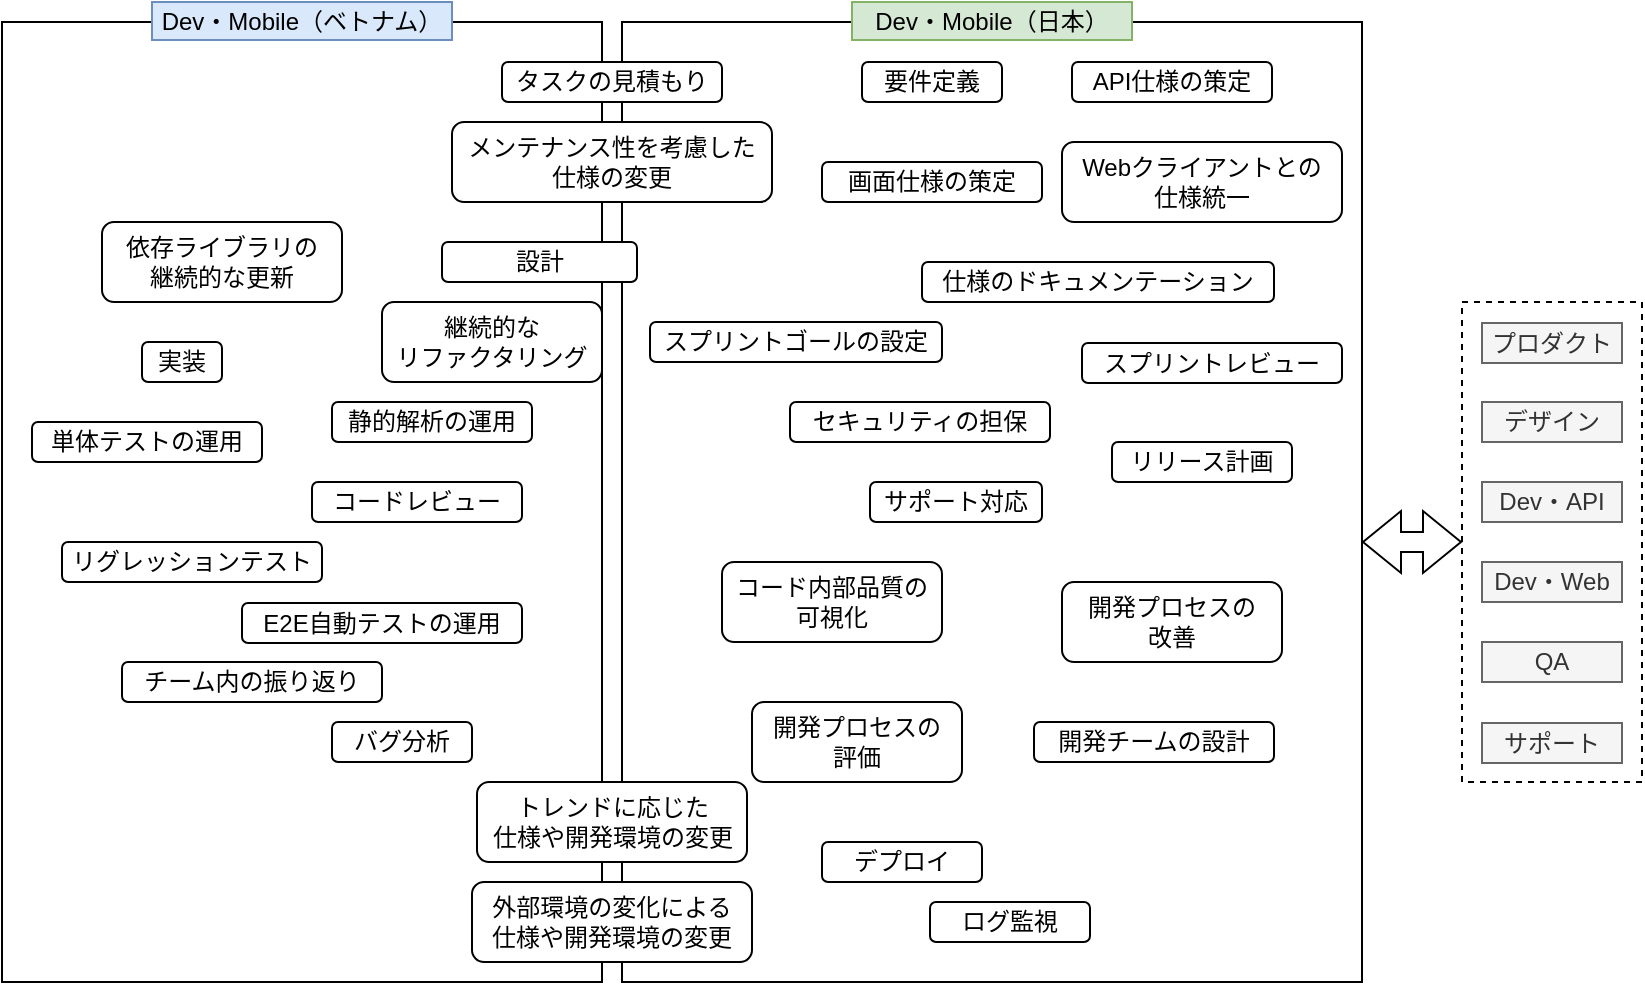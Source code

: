 <mxfile version="22.1.5" type="device">
  <diagram name="ページ1" id="44k2AwJgWq7LITa2MMVN">
    <mxGraphModel dx="1911" dy="1214" grid="1" gridSize="10" guides="1" tooltips="1" connect="1" arrows="1" fold="1" page="1" pageScale="1" pageWidth="827" pageHeight="1169" math="0" shadow="0">
      <root>
        <mxCell id="0" />
        <mxCell id="1" parent="0" />
        <mxCell id="nx6ylVApqovj3rBcXHf--49" value="" style="rounded=0;whiteSpace=wrap;html=1;fillColor=none;dashed=1;" vertex="1" parent="1">
          <mxGeometry x="740" y="160" width="90" height="240" as="geometry" />
        </mxCell>
        <mxCell id="nx6ylVApqovj3rBcXHf--47" value="" style="rounded=0;whiteSpace=wrap;html=1;fillColor=none;" vertex="1" parent="1">
          <mxGeometry x="320" y="20" width="370" height="480" as="geometry" />
        </mxCell>
        <mxCell id="nx6ylVApqovj3rBcXHf--42" value="" style="rounded=0;whiteSpace=wrap;html=1;fillColor=none;" vertex="1" parent="1">
          <mxGeometry x="10" y="20" width="300" height="480" as="geometry" />
        </mxCell>
        <mxCell id="DeSURFavH04fWO_Z-Beb-1" value="設計" style="rounded=1;whiteSpace=wrap;html=1;" parent="1" vertex="1">
          <mxGeometry x="230" y="130" width="97.5" height="20" as="geometry" />
        </mxCell>
        <mxCell id="DeSURFavH04fWO_Z-Beb-2" value="実装" style="rounded=1;whiteSpace=wrap;html=1;" parent="1" vertex="1">
          <mxGeometry x="80" y="180" width="40" height="20" as="geometry" />
        </mxCell>
        <mxCell id="DeSURFavH04fWO_Z-Beb-3" value="リグレッションテスト" style="rounded=1;whiteSpace=wrap;html=1;" parent="1" vertex="1">
          <mxGeometry x="40" y="280" width="130" height="20" as="geometry" />
        </mxCell>
        <mxCell id="DeSURFavH04fWO_Z-Beb-4" value="継続的な&lt;br&gt;リファクタリング" style="rounded=1;whiteSpace=wrap;html=1;" parent="1" vertex="1">
          <mxGeometry x="200" y="160" width="110" height="40" as="geometry" />
        </mxCell>
        <mxCell id="DeSURFavH04fWO_Z-Beb-5" value="バグ分析" style="rounded=1;whiteSpace=wrap;html=1;" parent="1" vertex="1">
          <mxGeometry x="175" y="370" width="70" height="20" as="geometry" />
        </mxCell>
        <mxCell id="nx6ylVApqovj3rBcXHf--1" value="チーム内の振り返り" style="rounded=1;whiteSpace=wrap;html=1;" vertex="1" parent="1">
          <mxGeometry x="70" y="340" width="130" height="20" as="geometry" />
        </mxCell>
        <mxCell id="nx6ylVApqovj3rBcXHf--2" value="依存ライブラリの&lt;br&gt;継続的な更新" style="rounded=1;whiteSpace=wrap;html=1;" vertex="1" parent="1">
          <mxGeometry x="60" y="120" width="120" height="40" as="geometry" />
        </mxCell>
        <mxCell id="nx6ylVApqovj3rBcXHf--3" value="単体テストの運用" style="rounded=1;whiteSpace=wrap;html=1;" vertex="1" parent="1">
          <mxGeometry x="25" y="220" width="115" height="20" as="geometry" />
        </mxCell>
        <mxCell id="nx6ylVApqovj3rBcXHf--4" value="E2E自動テストの運用" style="rounded=1;whiteSpace=wrap;html=1;" vertex="1" parent="1">
          <mxGeometry x="130" y="310.5" width="140" height="20" as="geometry" />
        </mxCell>
        <mxCell id="nx6ylVApqovj3rBcXHf--5" value="静的解析の運用" style="rounded=1;whiteSpace=wrap;html=1;" vertex="1" parent="1">
          <mxGeometry x="175" y="210" width="100" height="20" as="geometry" />
        </mxCell>
        <mxCell id="nx6ylVApqovj3rBcXHf--6" value="タスクの見積もり" style="rounded=1;whiteSpace=wrap;html=1;" vertex="1" parent="1">
          <mxGeometry x="260" y="40" width="110" height="20" as="geometry" />
        </mxCell>
        <mxCell id="nx6ylVApqovj3rBcXHf--7" value="コードレビュー" style="rounded=1;whiteSpace=wrap;html=1;" vertex="1" parent="1">
          <mxGeometry x="165" y="250" width="105" height="20" as="geometry" />
        </mxCell>
        <mxCell id="nx6ylVApqovj3rBcXHf--8" value="スプリントゴールの設定" style="rounded=1;whiteSpace=wrap;html=1;" vertex="1" parent="1">
          <mxGeometry x="334" y="170" width="146" height="20" as="geometry" />
        </mxCell>
        <mxCell id="nx6ylVApqovj3rBcXHf--9" value="要件定義" style="rounded=1;whiteSpace=wrap;html=1;" vertex="1" parent="1">
          <mxGeometry x="440" y="40" width="70" height="20" as="geometry" />
        </mxCell>
        <mxCell id="nx6ylVApqovj3rBcXHf--10" value="スプリントレビュー" style="rounded=1;whiteSpace=wrap;html=1;" vertex="1" parent="1">
          <mxGeometry x="550" y="180.5" width="130" height="20" as="geometry" />
        </mxCell>
        <mxCell id="nx6ylVApqovj3rBcXHf--11" value="画面仕様の策定" style="rounded=1;whiteSpace=wrap;html=1;" vertex="1" parent="1">
          <mxGeometry x="420" y="90" width="110" height="20" as="geometry" />
        </mxCell>
        <mxCell id="nx6ylVApqovj3rBcXHf--12" value="API仕様の策定" style="rounded=1;whiteSpace=wrap;html=1;" vertex="1" parent="1">
          <mxGeometry x="545" y="40" width="100" height="20" as="geometry" />
        </mxCell>
        <mxCell id="nx6ylVApqovj3rBcXHf--13" value="Webクライアントとの&lt;br&gt;仕様統一" style="rounded=1;whiteSpace=wrap;html=1;" vertex="1" parent="1">
          <mxGeometry x="540" y="80" width="140" height="40" as="geometry" />
        </mxCell>
        <mxCell id="nx6ylVApqovj3rBcXHf--15" value="コード内部品質の&lt;br&gt;可視化" style="rounded=1;whiteSpace=wrap;html=1;" vertex="1" parent="1">
          <mxGeometry x="370" y="290" width="110" height="40" as="geometry" />
        </mxCell>
        <mxCell id="nx6ylVApqovj3rBcXHf--16" value="デプロイ" style="rounded=1;whiteSpace=wrap;html=1;" vertex="1" parent="1">
          <mxGeometry x="420" y="430" width="80" height="20" as="geometry" />
        </mxCell>
        <mxCell id="nx6ylVApqovj3rBcXHf--17" value="ログ監視" style="rounded=1;whiteSpace=wrap;html=1;" vertex="1" parent="1">
          <mxGeometry x="474" y="460" width="80" height="20" as="geometry" />
        </mxCell>
        <mxCell id="nx6ylVApqovj3rBcXHf--18" value="開発プロセスの&lt;br&gt;評価" style="rounded=1;whiteSpace=wrap;html=1;" vertex="1" parent="1">
          <mxGeometry x="385" y="360" width="105" height="40" as="geometry" />
        </mxCell>
        <mxCell id="nx6ylVApqovj3rBcXHf--19" value="開発チームの設計" style="rounded=1;whiteSpace=wrap;html=1;" vertex="1" parent="1">
          <mxGeometry x="526" y="370" width="120" height="20" as="geometry" />
        </mxCell>
        <mxCell id="nx6ylVApqovj3rBcXHf--20" value="仕様のドキュメンテーション" style="rounded=1;whiteSpace=wrap;html=1;" vertex="1" parent="1">
          <mxGeometry x="470" y="140" width="176" height="20" as="geometry" />
        </mxCell>
        <mxCell id="nx6ylVApqovj3rBcXHf--21" value="サポート対応" style="rounded=1;whiteSpace=wrap;html=1;" vertex="1" parent="1">
          <mxGeometry x="444" y="250" width="86" height="20" as="geometry" />
        </mxCell>
        <mxCell id="nx6ylVApqovj3rBcXHf--22" value="開発プロセスの&lt;br&gt;改善" style="rounded=1;whiteSpace=wrap;html=1;" vertex="1" parent="1">
          <mxGeometry x="540" y="300" width="110" height="40" as="geometry" />
        </mxCell>
        <mxCell id="nx6ylVApqovj3rBcXHf--23" value="トレンドに応じた&lt;br&gt;仕様や開発環境の変更" style="rounded=1;whiteSpace=wrap;html=1;" vertex="1" parent="1">
          <mxGeometry x="247.5" y="400" width="135" height="40" as="geometry" />
        </mxCell>
        <mxCell id="nx6ylVApqovj3rBcXHf--24" value="外部環境の変化による&lt;br&gt;仕様や開発環境の変更" style="rounded=1;whiteSpace=wrap;html=1;" vertex="1" parent="1">
          <mxGeometry x="245" y="450" width="140" height="40" as="geometry" />
        </mxCell>
        <mxCell id="nx6ylVApqovj3rBcXHf--25" value="Dev・Mobile（ベトナム）" style="rounded=0;whiteSpace=wrap;html=1;fillColor=#dae8fc;strokeColor=#6c8ebf;" vertex="1" parent="1">
          <mxGeometry x="85" y="10" width="150" height="19" as="geometry" />
        </mxCell>
        <mxCell id="nx6ylVApqovj3rBcXHf--26" value="Dev・Mobile（日本）" style="rounded=0;whiteSpace=wrap;html=1;fillColor=#d5e8d4;strokeColor=#82b366;" vertex="1" parent="1">
          <mxGeometry x="435" y="10" width="140" height="19" as="geometry" />
        </mxCell>
        <mxCell id="nx6ylVApqovj3rBcXHf--30" value="メンテナンス性を考慮した&lt;br&gt;仕様の変更" style="rounded=1;whiteSpace=wrap;html=1;" vertex="1" parent="1">
          <mxGeometry x="235" y="70" width="160" height="40" as="geometry" />
        </mxCell>
        <mxCell id="nx6ylVApqovj3rBcXHf--31" value="セキュリティの担保" style="rounded=1;whiteSpace=wrap;html=1;" vertex="1" parent="1">
          <mxGeometry x="404" y="210" width="130" height="20" as="geometry" />
        </mxCell>
        <mxCell id="nx6ylVApqovj3rBcXHf--33" value="リリース計画" style="rounded=1;whiteSpace=wrap;html=1;" vertex="1" parent="1">
          <mxGeometry x="565" y="230" width="90" height="20" as="geometry" />
        </mxCell>
        <mxCell id="nx6ylVApqovj3rBcXHf--34" value="プロダクト" style="rounded=0;whiteSpace=wrap;html=1;fillColor=#f5f5f5;strokeColor=#666666;fontColor=#333333;" vertex="1" parent="1">
          <mxGeometry x="750" y="170.5" width="70" height="20" as="geometry" />
        </mxCell>
        <mxCell id="nx6ylVApqovj3rBcXHf--35" value="デザイン" style="rounded=0;whiteSpace=wrap;html=1;fillColor=#f5f5f5;strokeColor=#666666;fontColor=#333333;" vertex="1" parent="1">
          <mxGeometry x="750" y="210" width="70" height="20" as="geometry" />
        </mxCell>
        <mxCell id="nx6ylVApqovj3rBcXHf--36" value="サポート" style="rounded=0;whiteSpace=wrap;html=1;fillColor=#f5f5f5;strokeColor=#666666;fontColor=#333333;" vertex="1" parent="1">
          <mxGeometry x="750" y="370.5" width="70" height="20" as="geometry" />
        </mxCell>
        <mxCell id="nx6ylVApqovj3rBcXHf--38" value="QA" style="rounded=0;whiteSpace=wrap;html=1;fillColor=#f5f5f5;strokeColor=#666666;fontColor=#333333;" vertex="1" parent="1">
          <mxGeometry x="750" y="330" width="70" height="20" as="geometry" />
        </mxCell>
        <mxCell id="nx6ylVApqovj3rBcXHf--39" value="Dev・API" style="rounded=0;whiteSpace=wrap;html=1;fillColor=#f5f5f5;strokeColor=#666666;fontColor=#333333;" vertex="1" parent="1">
          <mxGeometry x="750" y="250" width="70" height="20" as="geometry" />
        </mxCell>
        <mxCell id="nx6ylVApqovj3rBcXHf--40" value="Dev・Web" style="rounded=0;whiteSpace=wrap;html=1;fillColor=#f5f5f5;strokeColor=#666666;fontColor=#333333;" vertex="1" parent="1">
          <mxGeometry x="750" y="290" width="70" height="20" as="geometry" />
        </mxCell>
        <mxCell id="nx6ylVApqovj3rBcXHf--48" value="" style="shape=flexArrow;endArrow=classic;startArrow=classic;html=1;rounded=0;" edge="1" parent="1">
          <mxGeometry width="100" height="100" relative="1" as="geometry">
            <mxPoint x="690" y="280" as="sourcePoint" />
            <mxPoint x="740" y="280" as="targetPoint" />
          </mxGeometry>
        </mxCell>
        <mxCell id="nx6ylVApqovj3rBcXHf--54" style="edgeStyle=orthogonalEdgeStyle;rounded=0;orthogonalLoop=1;jettySize=auto;html=1;exitX=0.5;exitY=1;exitDx=0;exitDy=0;" edge="1" parent="1" source="nx6ylVApqovj3rBcXHf--16" target="nx6ylVApqovj3rBcXHf--16">
          <mxGeometry relative="1" as="geometry" />
        </mxCell>
      </root>
    </mxGraphModel>
  </diagram>
</mxfile>
